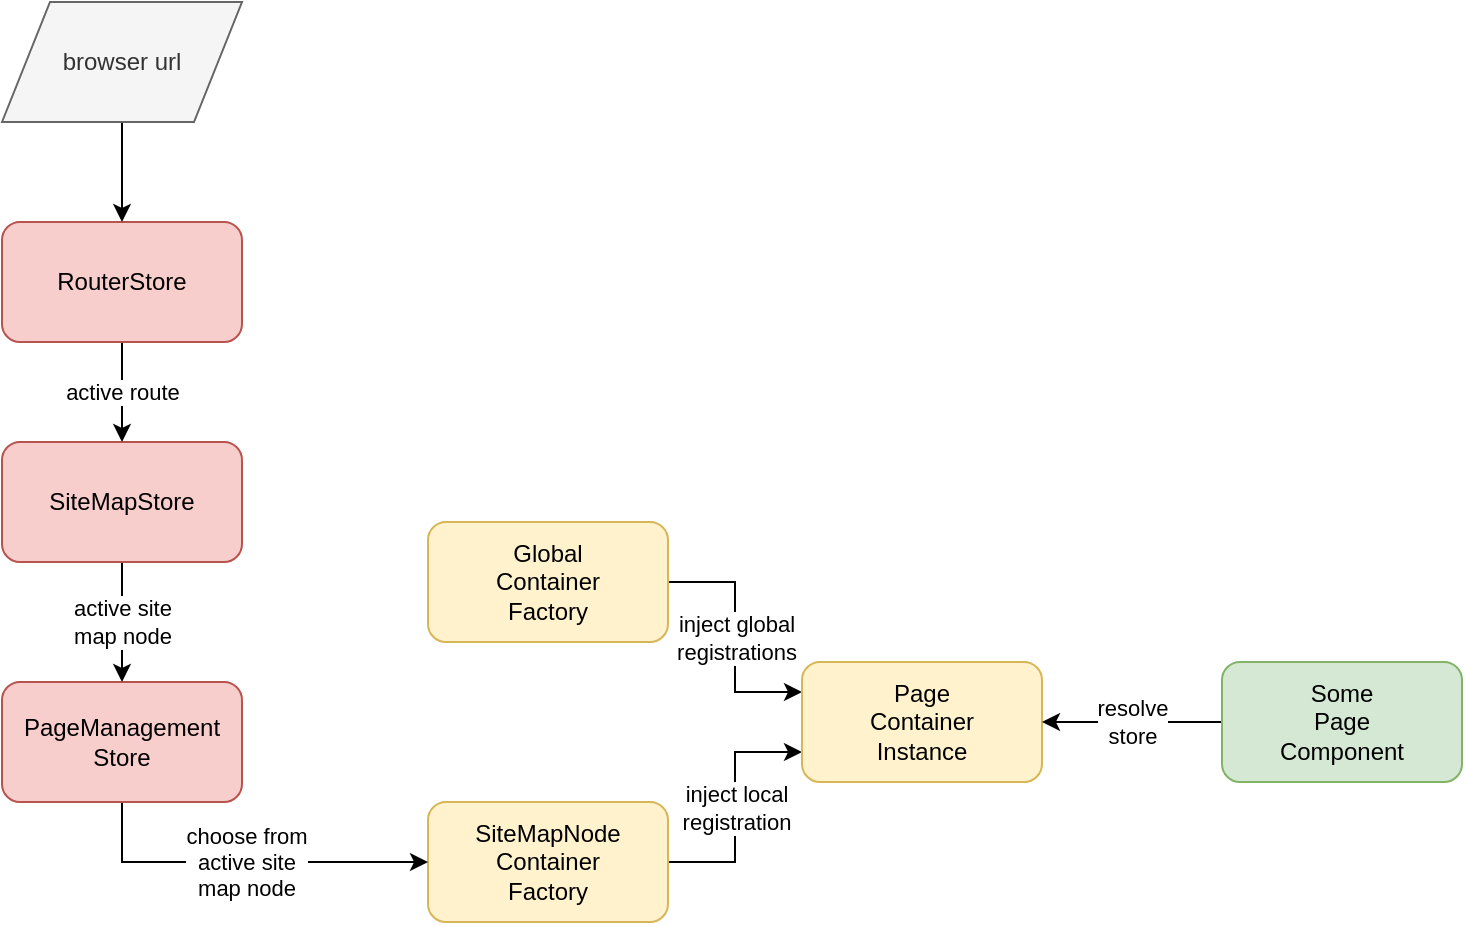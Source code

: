 <mxfile version="10.9.5" type="device"><diagram id="gY8HKgS48L1NqfteHo6w" name="Page-1"><mxGraphModel dx="1086" dy="928" grid="1" gridSize="10" guides="1" tooltips="1" connect="1" arrows="1" fold="1" page="1" pageScale="1" pageWidth="827" pageHeight="1169" math="0" shadow="0"><root><mxCell id="0"/><mxCell id="1" parent="0"/><mxCell id="_PcndJngEWQLwK2gYWN5-6" value="inject global&lt;br&gt;registrations" style="edgeStyle=orthogonalEdgeStyle;rounded=0;orthogonalLoop=1;jettySize=auto;html=1;exitX=1;exitY=0.5;exitDx=0;exitDy=0;entryX=0;entryY=0.25;entryDx=0;entryDy=0;" edge="1" parent="1" source="_PcndJngEWQLwK2gYWN5-1" target="_PcndJngEWQLwK2gYWN5-4"><mxGeometry relative="1" as="geometry"/></mxCell><mxCell id="_PcndJngEWQLwK2gYWN5-1" value="Global&lt;br&gt;Container&lt;br&gt;Factory" style="rounded=1;whiteSpace=wrap;html=1;fillColor=#fff2cc;strokeColor=#d6b656;" vertex="1" parent="1"><mxGeometry x="283" y="360" width="120" height="60" as="geometry"/></mxCell><mxCell id="_PcndJngEWQLwK2gYWN5-7" value="inject local&lt;br&gt;registration" style="edgeStyle=orthogonalEdgeStyle;rounded=0;orthogonalLoop=1;jettySize=auto;html=1;exitX=1;exitY=0.5;exitDx=0;exitDy=0;entryX=0;entryY=0.75;entryDx=0;entryDy=0;" edge="1" parent="1" source="_PcndJngEWQLwK2gYWN5-2" target="_PcndJngEWQLwK2gYWN5-4"><mxGeometry relative="1" as="geometry"/></mxCell><mxCell id="_PcndJngEWQLwK2gYWN5-2" value="SiteMapNode&lt;br&gt;Container&lt;br&gt;Factory" style="rounded=1;whiteSpace=wrap;html=1;fillColor=#fff2cc;strokeColor=#d6b656;" vertex="1" parent="1"><mxGeometry x="283" y="500" width="120" height="60" as="geometry"/></mxCell><mxCell id="_PcndJngEWQLwK2gYWN5-5" value="choose from&lt;br&gt;active site&lt;br&gt;map node" style="edgeStyle=orthogonalEdgeStyle;rounded=0;orthogonalLoop=1;jettySize=auto;html=1;exitX=0.5;exitY=1;exitDx=0;exitDy=0;" edge="1" parent="1" source="_PcndJngEWQLwK2gYWN5-3" target="_PcndJngEWQLwK2gYWN5-2"><mxGeometry relative="1" as="geometry"/></mxCell><mxCell id="_PcndJngEWQLwK2gYWN5-3" value="PageManagement&lt;br&gt;Store" style="rounded=1;whiteSpace=wrap;html=1;fillColor=#f8cecc;strokeColor=#b85450;" vertex="1" parent="1"><mxGeometry x="70" y="440" width="120" height="60" as="geometry"/></mxCell><mxCell id="_PcndJngEWQLwK2gYWN5-4" value="Page&lt;br&gt;Container&lt;br&gt;Instance" style="rounded=1;whiteSpace=wrap;html=1;fillColor=#fff2cc;strokeColor=#d6b656;" vertex="1" parent="1"><mxGeometry x="470" y="430" width="120" height="60" as="geometry"/></mxCell><mxCell id="_PcndJngEWQLwK2gYWN5-8" value="active site &lt;br&gt;map node" style="endArrow=classic;html=1;entryX=0.5;entryY=0;entryDx=0;entryDy=0;exitX=0.5;exitY=1;exitDx=0;exitDy=0;" edge="1" parent="1" source="_PcndJngEWQLwK2gYWN5-9" target="_PcndJngEWQLwK2gYWN5-3"><mxGeometry width="50" height="50" relative="1" as="geometry"><mxPoint y="470" as="sourcePoint"/><mxPoint x="120" y="580" as="targetPoint"/></mxGeometry></mxCell><mxCell id="_PcndJngEWQLwK2gYWN5-9" value="SiteMapStore" style="rounded=1;whiteSpace=wrap;html=1;fillColor=#f8cecc;strokeColor=#b85450;" vertex="1" parent="1"><mxGeometry x="70" y="320" width="120" height="60" as="geometry"/></mxCell><mxCell id="_PcndJngEWQLwK2gYWN5-11" value="active route" style="edgeStyle=orthogonalEdgeStyle;rounded=0;orthogonalLoop=1;jettySize=auto;html=1;exitX=0.5;exitY=1;exitDx=0;exitDy=0;entryX=0.5;entryY=0;entryDx=0;entryDy=0;" edge="1" parent="1" source="_PcndJngEWQLwK2gYWN5-10" target="_PcndJngEWQLwK2gYWN5-9"><mxGeometry relative="1" as="geometry"/></mxCell><mxCell id="_PcndJngEWQLwK2gYWN5-10" value="RouterStore" style="rounded=1;whiteSpace=wrap;html=1;fillColor=#f8cecc;strokeColor=#b85450;" vertex="1" parent="1"><mxGeometry x="70" y="210" width="120" height="60" as="geometry"/></mxCell><mxCell id="_PcndJngEWQLwK2gYWN5-13" style="edgeStyle=orthogonalEdgeStyle;rounded=0;orthogonalLoop=1;jettySize=auto;html=1;exitX=0.5;exitY=1;exitDx=0;exitDy=0;entryX=0.5;entryY=0;entryDx=0;entryDy=0;" edge="1" parent="1" source="_PcndJngEWQLwK2gYWN5-12" target="_PcndJngEWQLwK2gYWN5-10"><mxGeometry relative="1" as="geometry"/></mxCell><mxCell id="_PcndJngEWQLwK2gYWN5-12" value="browser url" style="shape=parallelogram;perimeter=parallelogramPerimeter;whiteSpace=wrap;html=1;fillColor=#f5f5f5;strokeColor=#666666;fontColor=#333333;" vertex="1" parent="1"><mxGeometry x="70" y="100" width="120" height="60" as="geometry"/></mxCell><mxCell id="_PcndJngEWQLwK2gYWN5-15" value="resolve&lt;br&gt;store" style="edgeStyle=orthogonalEdgeStyle;rounded=0;orthogonalLoop=1;jettySize=auto;html=1;exitX=0;exitY=0.5;exitDx=0;exitDy=0;" edge="1" parent="1" source="_PcndJngEWQLwK2gYWN5-14" target="_PcndJngEWQLwK2gYWN5-4"><mxGeometry relative="1" as="geometry"/></mxCell><mxCell id="_PcndJngEWQLwK2gYWN5-14" value="Some&lt;br&gt;Page&lt;br&gt;Component" style="rounded=1;whiteSpace=wrap;html=1;fillColor=#d5e8d4;strokeColor=#82b366;" vertex="1" parent="1"><mxGeometry x="680" y="430" width="120" height="60" as="geometry"/></mxCell></root></mxGraphModel></diagram></mxfile>
